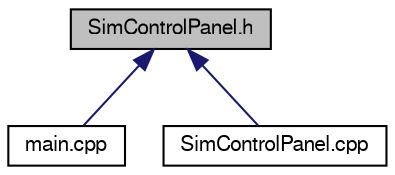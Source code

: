digraph "SimControlPanel.h"
{
  edge [fontname="FreeSans",fontsize="10",labelfontname="FreeSans",labelfontsize="10"];
  node [fontname="FreeSans",fontsize="10",shape=record];
  Node1 [label="SimControlPanel.h",height=0.2,width=0.4,color="black", fillcolor="grey75", style="filled", fontcolor="black"];
  Node1 -> Node2 [dir="back",color="midnightblue",fontsize="10",style="solid",fontname="FreeSans"];
  Node2 [label="main.cpp",height=0.2,width=0.4,color="black", fillcolor="white", style="filled",URL="$df/d0a/main_8cpp.html",tooltip="Main Function for the robot program. "];
  Node1 -> Node3 [dir="back",color="midnightblue",fontsize="10",style="solid",fontname="FreeSans"];
  Node3 [label="SimControlPanel.cpp",height=0.2,width=0.4,color="black", fillcolor="white", style="filled",URL="$d8/dcd/_sim_control_panel_8cpp.html"];
}
